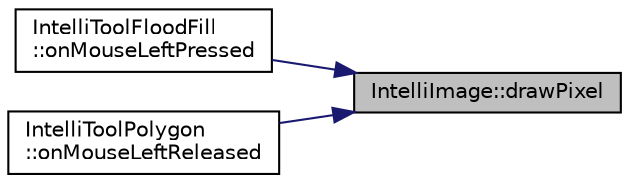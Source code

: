 digraph "IntelliImage::drawPixel"
{
 // LATEX_PDF_SIZE
  edge [fontname="Helvetica",fontsize="10",labelfontname="Helvetica",labelfontsize="10"];
  node [fontname="Helvetica",fontsize="10",shape=record];
  rankdir="RL";
  Node1 [label="IntelliImage::drawPixel",height=0.2,width=0.4,color="black", fillcolor="grey75", style="filled", fontcolor="black",tooltip="A funtcion used to draw a pixel on the Image with the given Color."];
  Node1 -> Node2 [dir="back",color="midnightblue",fontsize="10",style="solid",fontname="Helvetica"];
  Node2 [label="IntelliToolFloodFill\l::onMouseLeftPressed",height=0.2,width=0.4,color="black", fillcolor="white", style="filled",URL="$class_intelli_tool_flood_fill.html#ac85e3cb6233508ff9612833a8d9e3961",tooltip="A function managing the left click pressed of a mouse. Sets the point to flood fill around and does t..."];
  Node1 -> Node3 [dir="back",color="midnightblue",fontsize="10",style="solid",fontname="Helvetica"];
  Node3 [label="IntelliToolPolygon\l::onMouseLeftReleased",height=0.2,width=0.4,color="black", fillcolor="white", style="filled",URL="$class_intelli_tool_polygon.html#a4e1473ff408ae2e11cf6a43f6f575f21",tooltip="A function managing the left click released of a mouse. Merging the fill to the active layer."];
}
